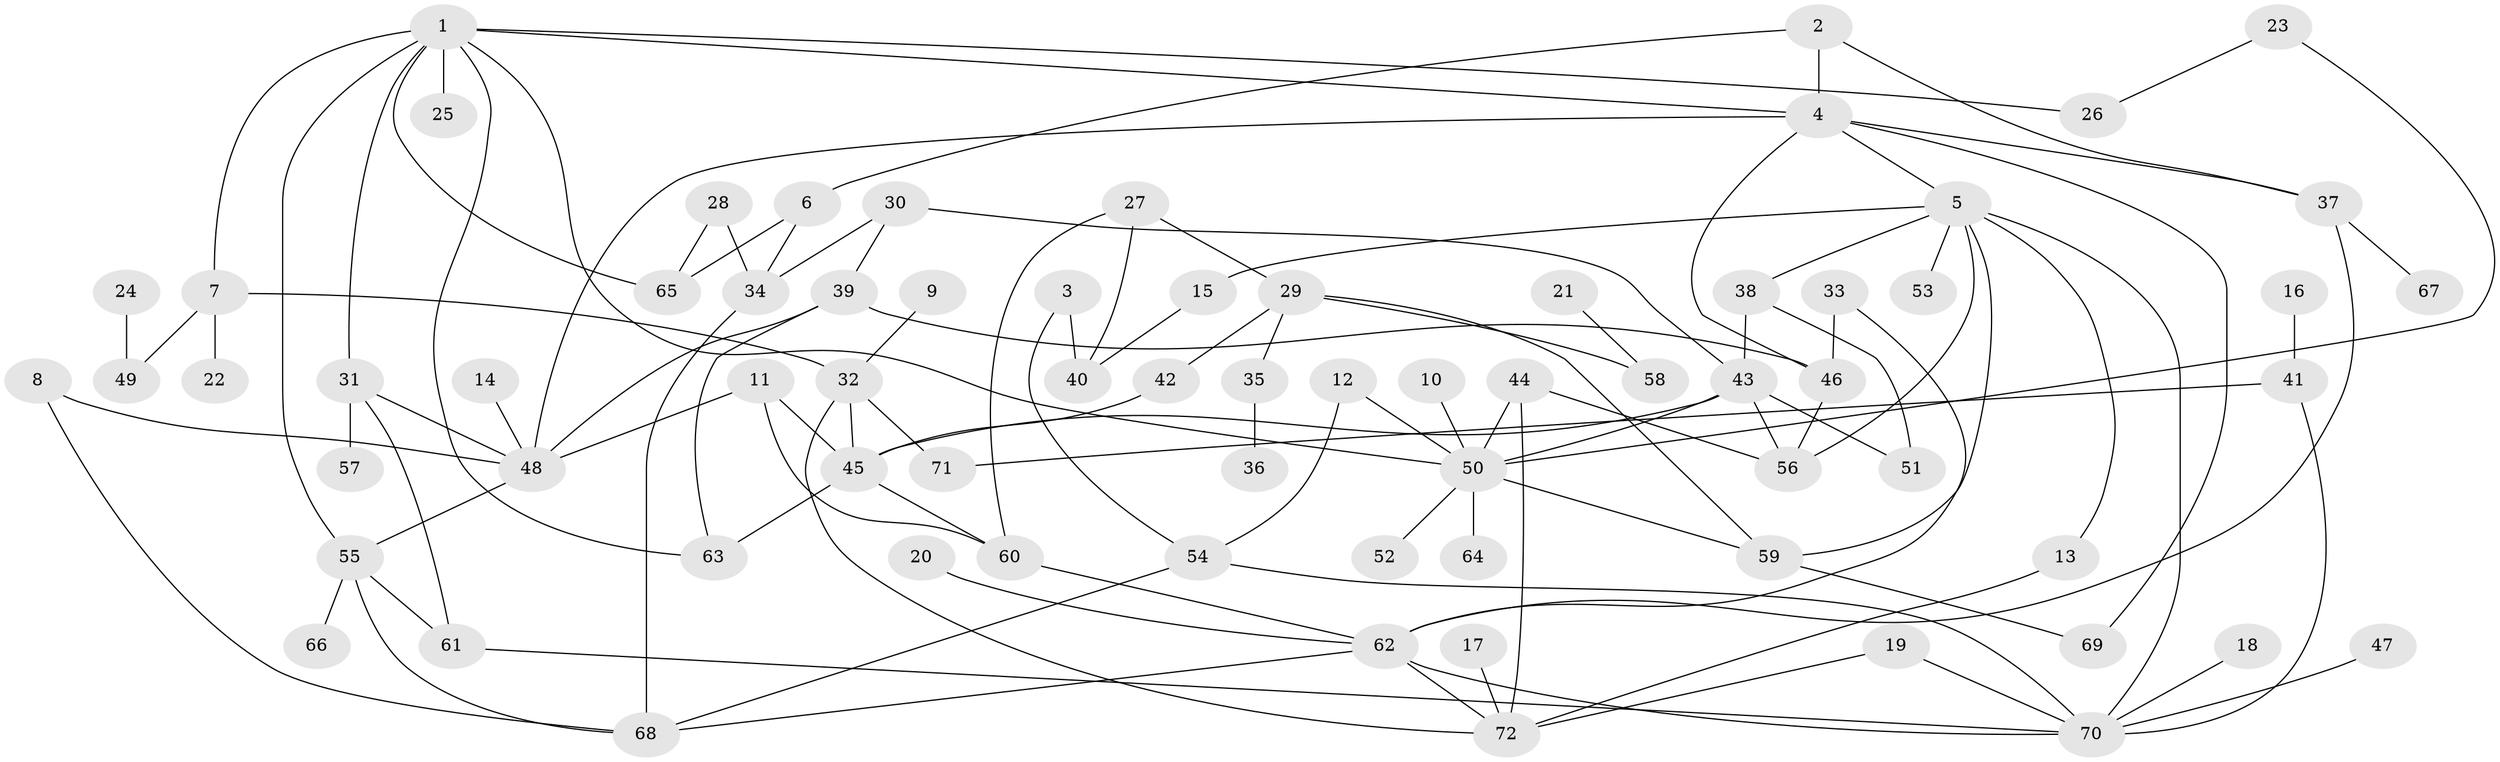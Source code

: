 // original degree distribution, {4: 0.10416666666666667, 9: 0.006944444444444444, 8: 0.006944444444444444, 3: 0.24305555555555555, 7: 0.020833333333333332, 2: 0.2708333333333333, 5: 0.05555555555555555, 1: 0.2847222222222222, 6: 0.006944444444444444}
// Generated by graph-tools (version 1.1) at 2025/49/03/09/25 03:49:23]
// undirected, 72 vertices, 111 edges
graph export_dot {
graph [start="1"]
  node [color=gray90,style=filled];
  1;
  2;
  3;
  4;
  5;
  6;
  7;
  8;
  9;
  10;
  11;
  12;
  13;
  14;
  15;
  16;
  17;
  18;
  19;
  20;
  21;
  22;
  23;
  24;
  25;
  26;
  27;
  28;
  29;
  30;
  31;
  32;
  33;
  34;
  35;
  36;
  37;
  38;
  39;
  40;
  41;
  42;
  43;
  44;
  45;
  46;
  47;
  48;
  49;
  50;
  51;
  52;
  53;
  54;
  55;
  56;
  57;
  58;
  59;
  60;
  61;
  62;
  63;
  64;
  65;
  66;
  67;
  68;
  69;
  70;
  71;
  72;
  1 -- 4 [weight=1.0];
  1 -- 7 [weight=1.0];
  1 -- 25 [weight=1.0];
  1 -- 26 [weight=1.0];
  1 -- 31 [weight=1.0];
  1 -- 50 [weight=1.0];
  1 -- 55 [weight=1.0];
  1 -- 63 [weight=1.0];
  1 -- 65 [weight=1.0];
  2 -- 4 [weight=2.0];
  2 -- 6 [weight=1.0];
  2 -- 37 [weight=1.0];
  3 -- 40 [weight=1.0];
  3 -- 54 [weight=1.0];
  4 -- 5 [weight=1.0];
  4 -- 37 [weight=1.0];
  4 -- 46 [weight=1.0];
  4 -- 48 [weight=1.0];
  4 -- 69 [weight=1.0];
  5 -- 13 [weight=1.0];
  5 -- 15 [weight=1.0];
  5 -- 38 [weight=1.0];
  5 -- 53 [weight=1.0];
  5 -- 56 [weight=1.0];
  5 -- 59 [weight=1.0];
  5 -- 70 [weight=1.0];
  6 -- 34 [weight=1.0];
  6 -- 65 [weight=1.0];
  7 -- 22 [weight=1.0];
  7 -- 32 [weight=1.0];
  7 -- 49 [weight=1.0];
  8 -- 48 [weight=1.0];
  8 -- 68 [weight=1.0];
  9 -- 32 [weight=1.0];
  10 -- 50 [weight=1.0];
  11 -- 45 [weight=1.0];
  11 -- 48 [weight=1.0];
  11 -- 60 [weight=1.0];
  12 -- 50 [weight=1.0];
  12 -- 54 [weight=1.0];
  13 -- 72 [weight=1.0];
  14 -- 48 [weight=1.0];
  15 -- 40 [weight=1.0];
  16 -- 41 [weight=1.0];
  17 -- 72 [weight=1.0];
  18 -- 70 [weight=1.0];
  19 -- 70 [weight=1.0];
  19 -- 72 [weight=1.0];
  20 -- 62 [weight=1.0];
  21 -- 58 [weight=1.0];
  23 -- 26 [weight=1.0];
  23 -- 50 [weight=1.0];
  24 -- 49 [weight=1.0];
  27 -- 29 [weight=1.0];
  27 -- 40 [weight=1.0];
  27 -- 60 [weight=1.0];
  28 -- 34 [weight=1.0];
  28 -- 65 [weight=1.0];
  29 -- 35 [weight=1.0];
  29 -- 42 [weight=1.0];
  29 -- 58 [weight=1.0];
  29 -- 59 [weight=1.0];
  30 -- 34 [weight=1.0];
  30 -- 39 [weight=1.0];
  30 -- 43 [weight=1.0];
  31 -- 48 [weight=1.0];
  31 -- 57 [weight=1.0];
  31 -- 61 [weight=1.0];
  32 -- 45 [weight=1.0];
  32 -- 71 [weight=1.0];
  32 -- 72 [weight=1.0];
  33 -- 46 [weight=1.0];
  33 -- 62 [weight=1.0];
  34 -- 68 [weight=1.0];
  35 -- 36 [weight=1.0];
  37 -- 62 [weight=1.0];
  37 -- 67 [weight=1.0];
  38 -- 43 [weight=1.0];
  38 -- 51 [weight=1.0];
  39 -- 46 [weight=1.0];
  39 -- 48 [weight=1.0];
  39 -- 63 [weight=1.0];
  41 -- 70 [weight=1.0];
  41 -- 71 [weight=1.0];
  42 -- 45 [weight=1.0];
  43 -- 45 [weight=1.0];
  43 -- 50 [weight=1.0];
  43 -- 51 [weight=1.0];
  43 -- 56 [weight=1.0];
  44 -- 50 [weight=1.0];
  44 -- 56 [weight=1.0];
  44 -- 72 [weight=1.0];
  45 -- 60 [weight=1.0];
  45 -- 63 [weight=1.0];
  46 -- 56 [weight=1.0];
  47 -- 70 [weight=1.0];
  48 -- 55 [weight=1.0];
  50 -- 52 [weight=1.0];
  50 -- 59 [weight=1.0];
  50 -- 64 [weight=1.0];
  54 -- 68 [weight=1.0];
  54 -- 70 [weight=1.0];
  55 -- 61 [weight=1.0];
  55 -- 66 [weight=1.0];
  55 -- 68 [weight=1.0];
  59 -- 69 [weight=1.0];
  60 -- 62 [weight=1.0];
  61 -- 70 [weight=1.0];
  62 -- 68 [weight=1.0];
  62 -- 70 [weight=1.0];
  62 -- 72 [weight=1.0];
}
